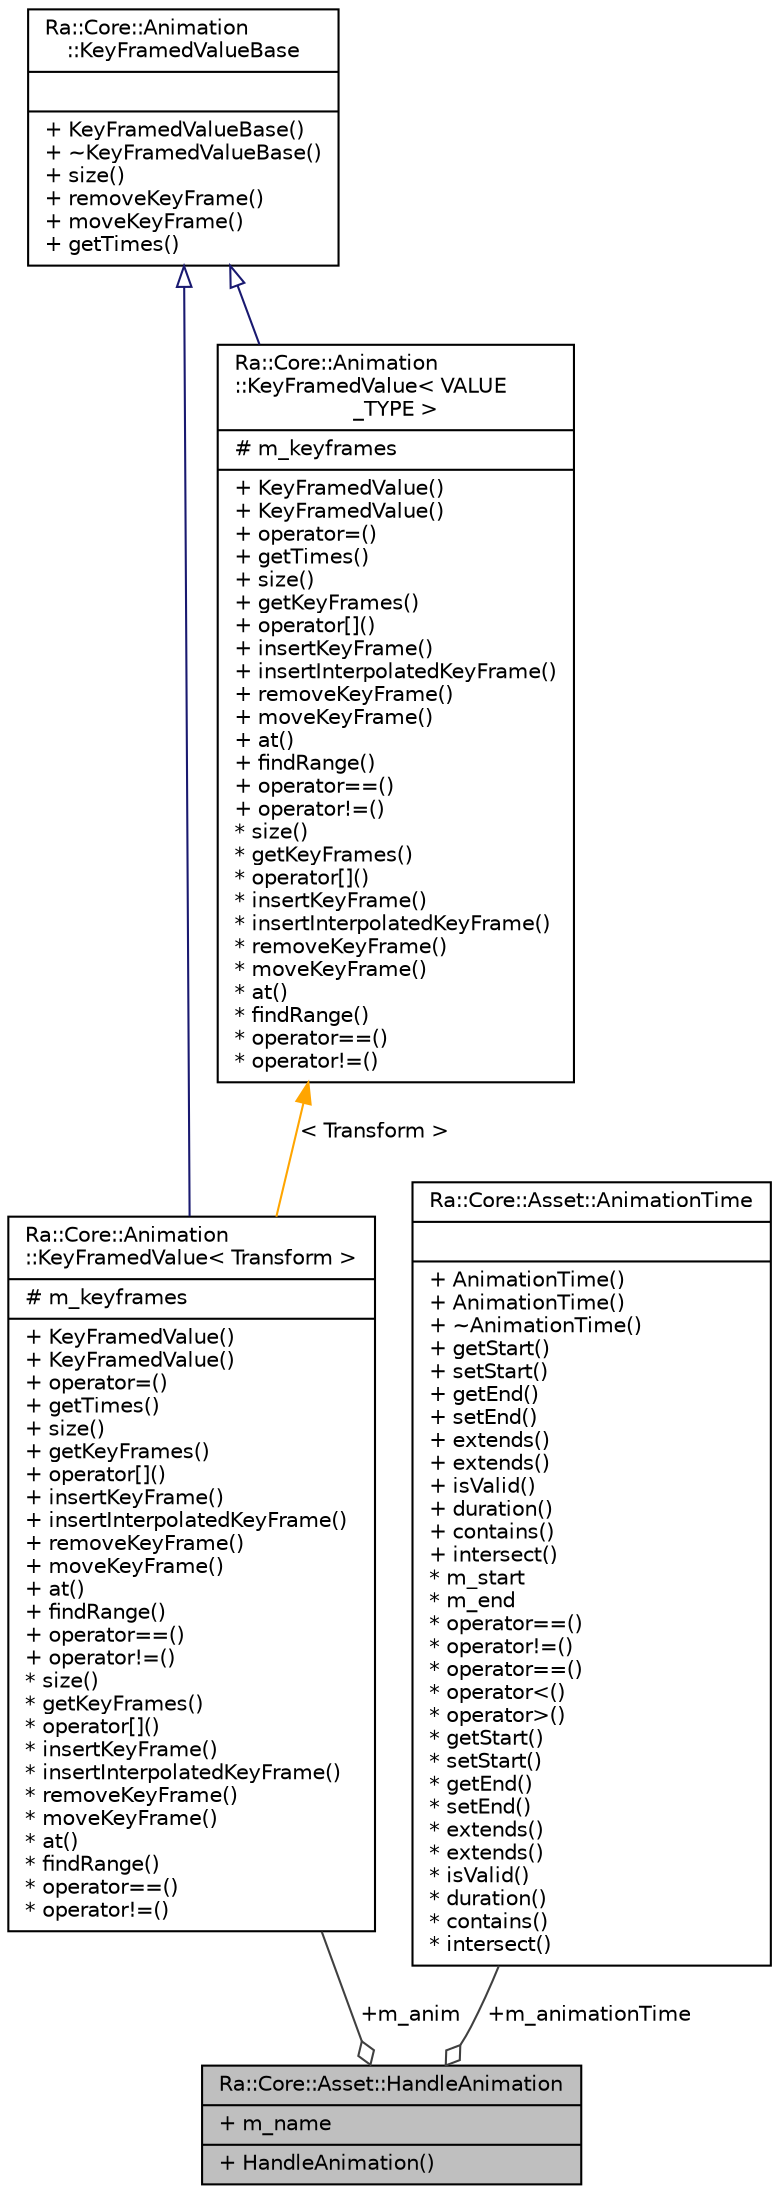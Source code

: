 digraph "Ra::Core::Asset::HandleAnimation"
{
 // INTERACTIVE_SVG=YES
 // LATEX_PDF_SIZE
  edge [fontname="Helvetica",fontsize="10",labelfontname="Helvetica",labelfontsize="10"];
  node [fontname="Helvetica",fontsize="10",shape=record];
  Node1 [label="{Ra::Core::Asset::HandleAnimation\n|+ m_name\l|+ HandleAnimation()\l}",height=0.2,width=0.4,color="black", fillcolor="grey75", style="filled", fontcolor="black",tooltip=" "];
  Node2 -> Node1 [color="grey25",fontsize="10",style="solid",label=" +m_anim" ,arrowhead="odiamond",fontname="Helvetica"];
  Node2 [label="{Ra::Core::Animation\l::KeyFramedValue\< Transform \>\n|# m_keyframes\l|+ KeyFramedValue()\l+ KeyFramedValue()\l+ operator=()\l+ getTimes()\l+ size()\l+ getKeyFrames()\l+ operator[]()\l+ insertKeyFrame()\l+ insertInterpolatedKeyFrame()\l+ removeKeyFrame()\l+ moveKeyFrame()\l+ at()\l+ findRange()\l+ operator==()\l+ operator!=()\l* size()\l* getKeyFrames()\l* operator[]()\l* insertKeyFrame()\l* insertInterpolatedKeyFrame()\l* removeKeyFrame()\l* moveKeyFrame()\l* at()\l* findRange()\l* operator==()\l* operator!=()\l}",height=0.2,width=0.4,color="black", fillcolor="white", style="filled",URL="$classRa_1_1Core_1_1Animation_1_1KeyFramedValue.html",tooltip=" "];
  Node3 -> Node2 [dir="back",color="midnightblue",fontsize="10",style="solid",arrowtail="onormal",fontname="Helvetica"];
  Node3 [label="{Ra::Core::Animation\l::KeyFramedValueBase\n||+ KeyFramedValueBase()\l+ ~KeyFramedValueBase()\l+ size()\l+ removeKeyFrame()\l+ moveKeyFrame()\l+ getTimes()\l}",height=0.2,width=0.4,color="black", fillcolor="white", style="filled",URL="$classRa_1_1Core_1_1Animation_1_1KeyFramedValueBase.html",tooltip=" "];
  Node4 -> Node2 [dir="back",color="orange",fontsize="10",style="solid",label=" \< Transform \>" ,fontname="Helvetica"];
  Node4 [label="{Ra::Core::Animation\l::KeyFramedValue\< VALUE\l_TYPE \>\n|# m_keyframes\l|+ KeyFramedValue()\l+ KeyFramedValue()\l+ operator=()\l+ getTimes()\l+ size()\l+ getKeyFrames()\l+ operator[]()\l+ insertKeyFrame()\l+ insertInterpolatedKeyFrame()\l+ removeKeyFrame()\l+ moveKeyFrame()\l+ at()\l+ findRange()\l+ operator==()\l+ operator!=()\l* size()\l* getKeyFrames()\l* operator[]()\l* insertKeyFrame()\l* insertInterpolatedKeyFrame()\l* removeKeyFrame()\l* moveKeyFrame()\l* at()\l* findRange()\l* operator==()\l* operator!=()\l}",height=0.2,width=0.4,color="black", fillcolor="white", style="filled",URL="$classRa_1_1Core_1_1Animation_1_1KeyFramedValue.html",tooltip=" "];
  Node3 -> Node4 [dir="back",color="midnightblue",fontsize="10",style="solid",arrowtail="onormal",fontname="Helvetica"];
  Node5 -> Node1 [color="grey25",fontsize="10",style="solid",label=" +m_animationTime" ,arrowhead="odiamond",fontname="Helvetica"];
  Node5 [label="{Ra::Core::Asset::AnimationTime\n||+ AnimationTime()\l+ AnimationTime()\l+ ~AnimationTime()\l+ getStart()\l+ setStart()\l+ getEnd()\l+ setEnd()\l+ extends()\l+ extends()\l+ isValid()\l+ duration()\l+ contains()\l+ intersect()\l* m_start\l* m_end\l* operator==()\l* operator!=()\l* operator==()\l* operator\<()\l* operator\>()\l* getStart()\l* setStart()\l* getEnd()\l* setEnd()\l* extends()\l* extends()\l* isValid()\l* duration()\l* contains()\l* intersect()\l}",height=0.2,width=0.4,color="black", fillcolor="white", style="filled",URL="$classRa_1_1Core_1_1Asset_1_1AnimationTime.html",tooltip=" "];
}
